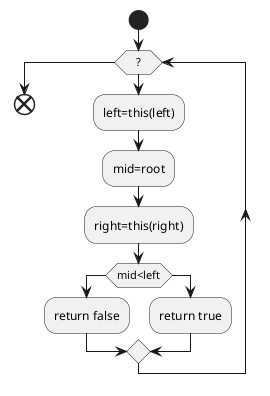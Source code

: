 @startuml
    start
    while(?)
        :left=this(left);
        :mid=root;
        :right=this(right);
        if(mid<left)then
            :return false;
        else
            :return true;
        endif
    endwhile
    end
@enduml